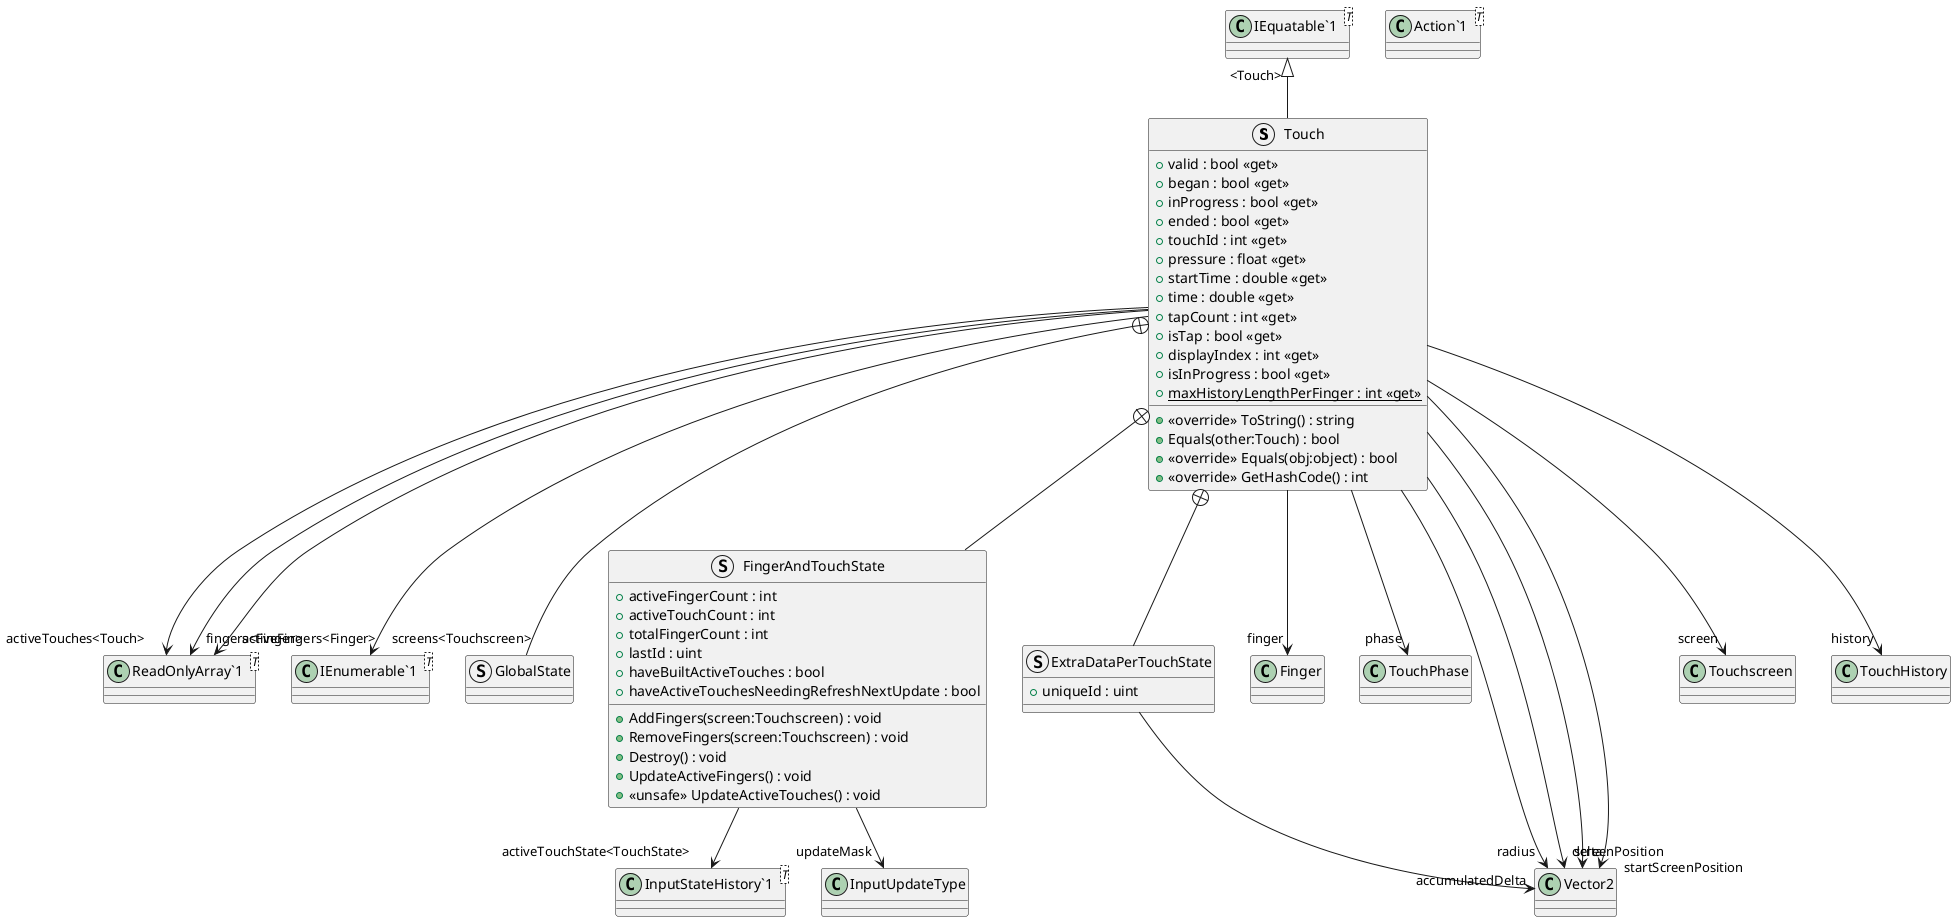 @startuml
struct Touch {
    + valid : bool <<get>>
    + began : bool <<get>>
    + inProgress : bool <<get>>
    + ended : bool <<get>>
    + touchId : int <<get>>
    + pressure : float <<get>>
    + startTime : double <<get>>
    + time : double <<get>>
    + tapCount : int <<get>>
    + isTap : bool <<get>>
    + displayIndex : int <<get>>
    + isInProgress : bool <<get>>
    + {static} maxHistoryLengthPerFinger : int <<get>>
    + <<override>> ToString() : string
    + Equals(other:Touch) : bool
    + <<override>> Equals(obj:object) : bool
    + <<override>> GetHashCode() : int
}
class "IEquatable`1"<T> {
}
class "ReadOnlyArray`1"<T> {
}
class "IEnumerable`1"<T> {
}
class "Action`1"<T> {
}
struct GlobalState {
}
struct FingerAndTouchState {
    + activeFingerCount : int
    + activeTouchCount : int
    + totalFingerCount : int
    + lastId : uint
    + haveBuiltActiveTouches : bool
    + haveActiveTouchesNeedingRefreshNextUpdate : bool
    + AddFingers(screen:Touchscreen) : void
    + RemoveFingers(screen:Touchscreen) : void
    + Destroy() : void
    + UpdateActiveFingers() : void
    + <<unsafe>> UpdateActiveTouches() : void
}
struct ExtraDataPerTouchState {
    + uniqueId : uint
}
class "InputStateHistory`1"<T> {
}
"IEquatable`1" "<Touch>" <|-- Touch
Touch --> "finger" Finger
Touch --> "phase" TouchPhase
Touch --> "radius" Vector2
Touch --> "screen" Touchscreen
Touch --> "screenPosition" Vector2
Touch --> "startScreenPosition" Vector2
Touch --> "delta" Vector2
Touch --> "history" TouchHistory
Touch --> "activeTouches<Touch>" "ReadOnlyArray`1"
Touch --> "fingers<Finger>" "ReadOnlyArray`1"
Touch --> "activeFingers<Finger>" "ReadOnlyArray`1"
Touch --> "screens<Touchscreen>" "IEnumerable`1"
Touch +-- GlobalState
Touch +-- FingerAndTouchState
FingerAndTouchState --> "updateMask" InputUpdateType
FingerAndTouchState --> "activeTouchState<TouchState>" "InputStateHistory`1"
Touch +-- ExtraDataPerTouchState
ExtraDataPerTouchState --> "accumulatedDelta" Vector2
@enduml
